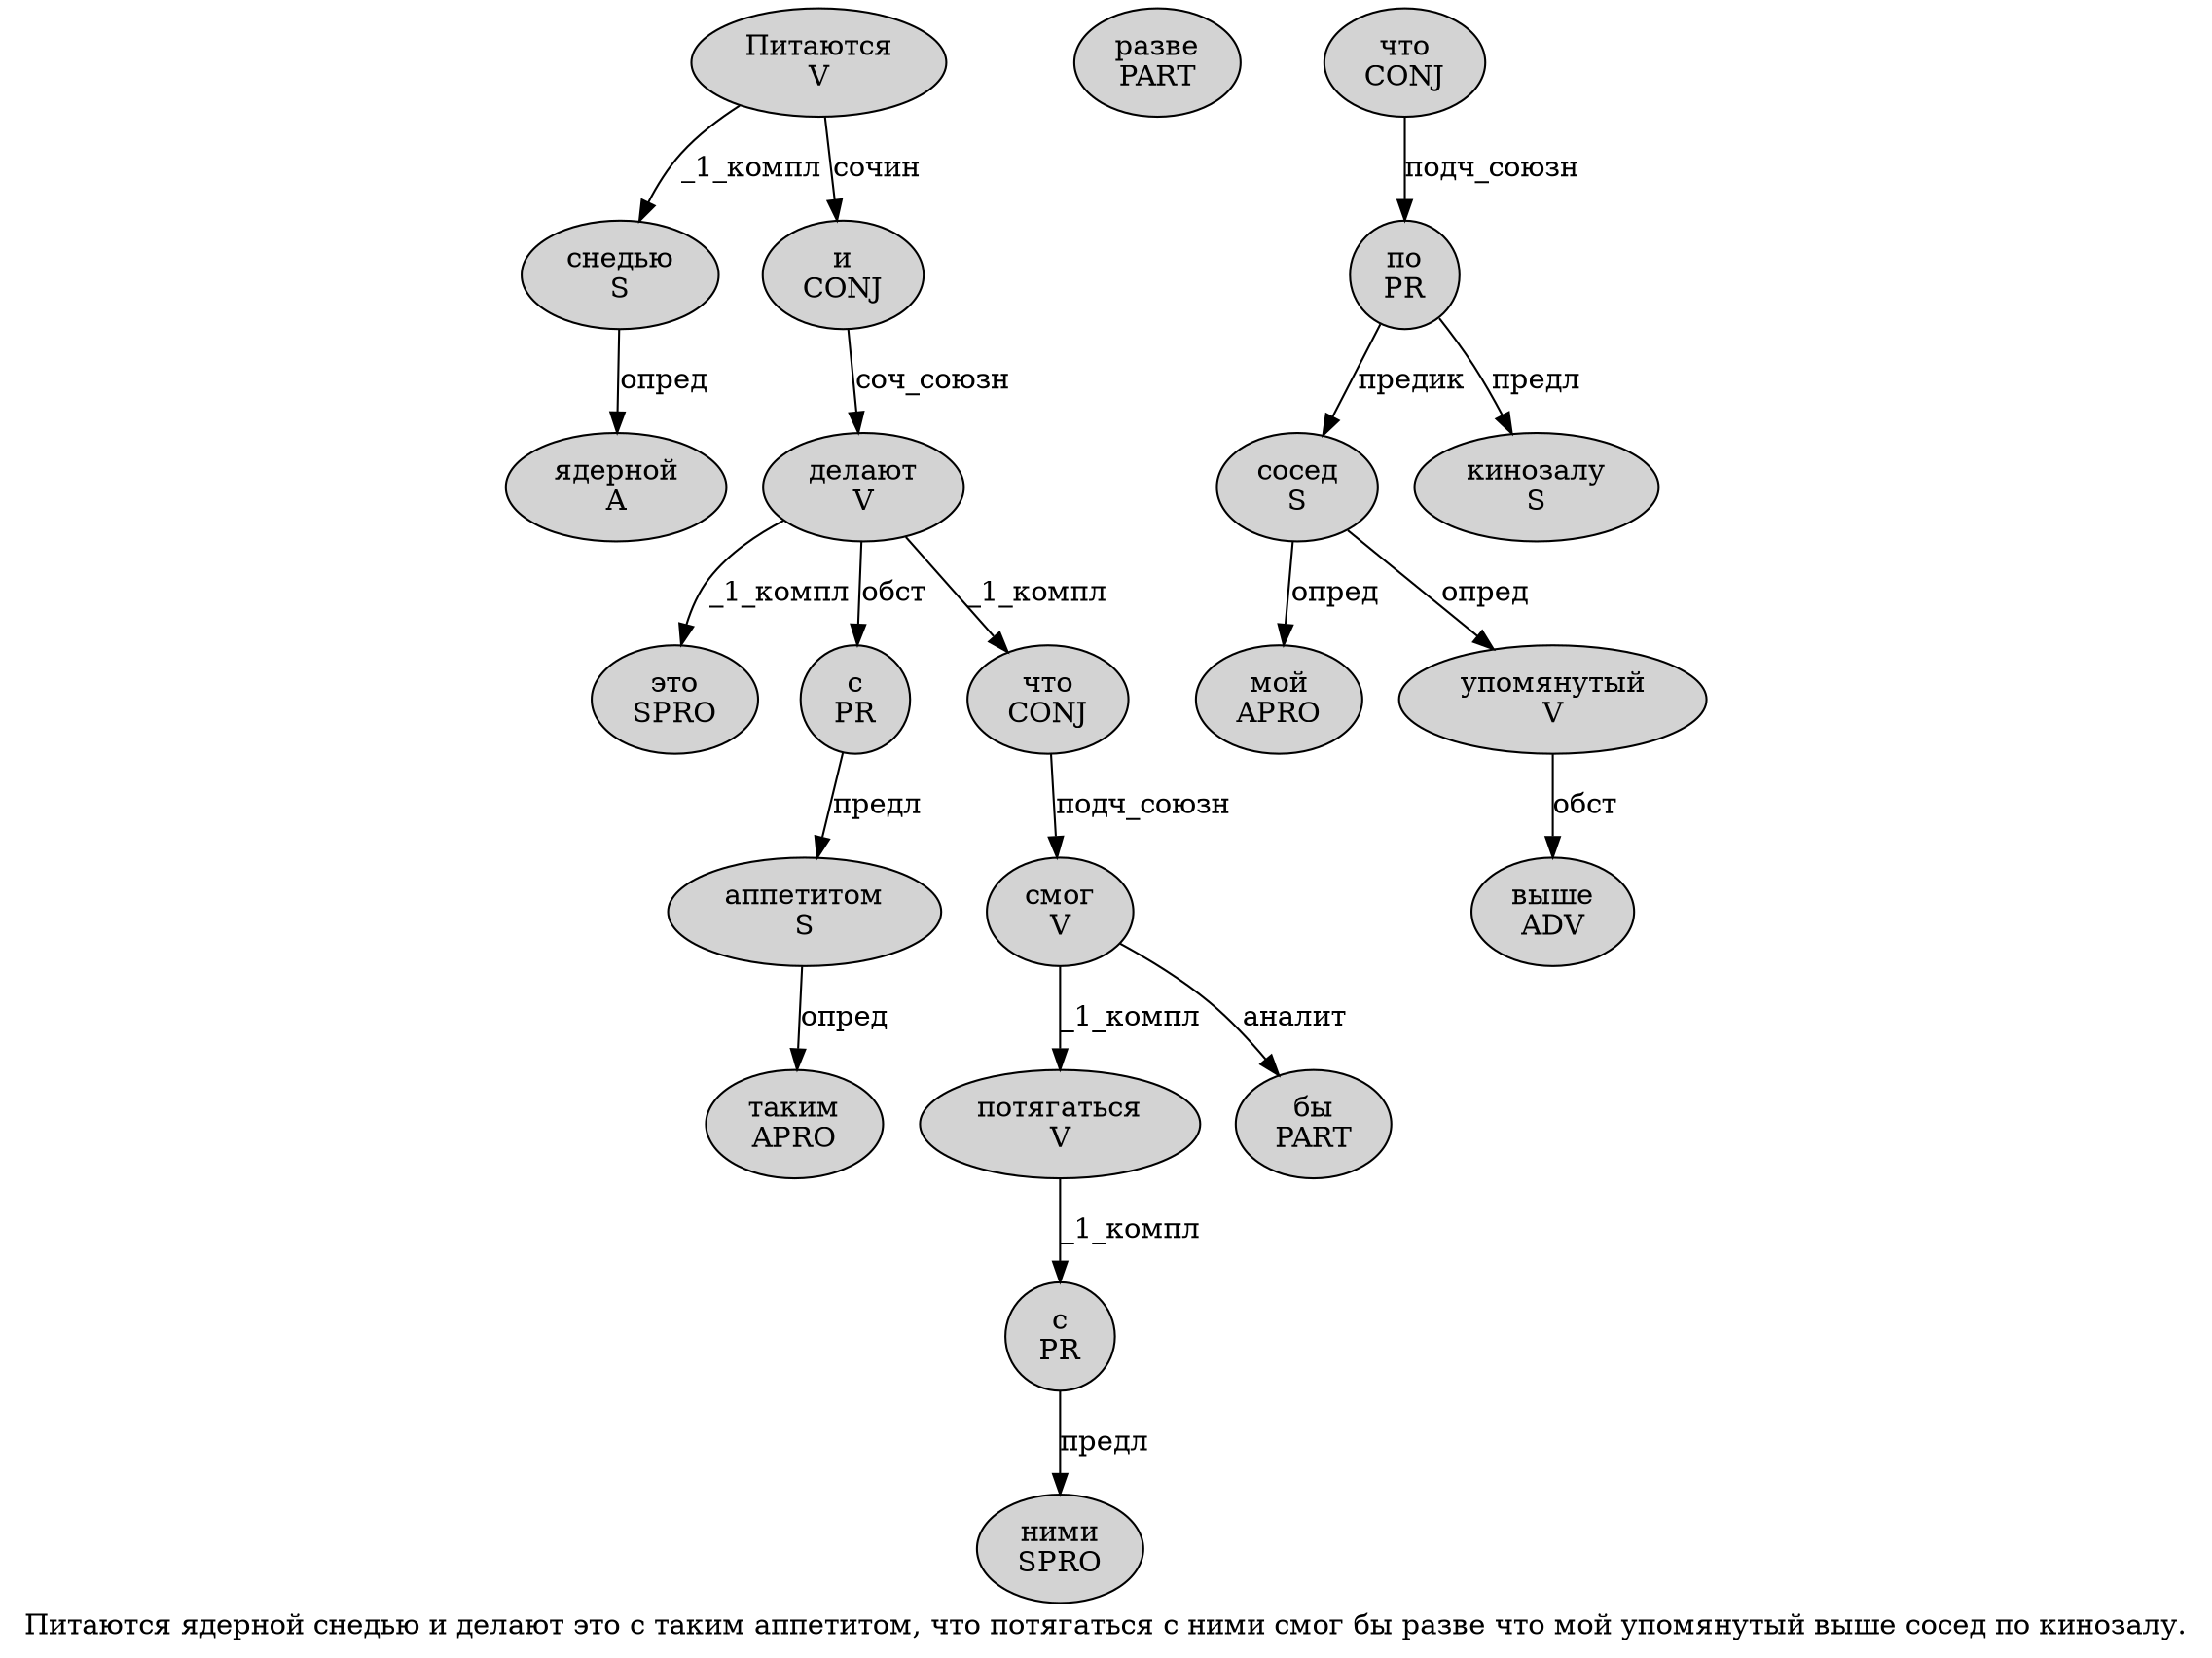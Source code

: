 digraph SENTENCE_4973 {
	graph [label="Питаются ядерной снедью и делают это с таким аппетитом, что потягаться с ними смог бы разве что мой упомянутый выше сосед по кинозалу."]
	node [style=filled]
		0 [label="Питаются
V" color="" fillcolor=lightgray penwidth=1 shape=ellipse]
		1 [label="ядерной
A" color="" fillcolor=lightgray penwidth=1 shape=ellipse]
		2 [label="снедью
S" color="" fillcolor=lightgray penwidth=1 shape=ellipse]
		3 [label="и
CONJ" color="" fillcolor=lightgray penwidth=1 shape=ellipse]
		4 [label="делают
V" color="" fillcolor=lightgray penwidth=1 shape=ellipse]
		5 [label="это
SPRO" color="" fillcolor=lightgray penwidth=1 shape=ellipse]
		6 [label="с
PR" color="" fillcolor=lightgray penwidth=1 shape=ellipse]
		7 [label="таким
APRO" color="" fillcolor=lightgray penwidth=1 shape=ellipse]
		8 [label="аппетитом
S" color="" fillcolor=lightgray penwidth=1 shape=ellipse]
		10 [label="что
CONJ" color="" fillcolor=lightgray penwidth=1 shape=ellipse]
		11 [label="потягаться
V" color="" fillcolor=lightgray penwidth=1 shape=ellipse]
		12 [label="с
PR" color="" fillcolor=lightgray penwidth=1 shape=ellipse]
		13 [label="ними
SPRO" color="" fillcolor=lightgray penwidth=1 shape=ellipse]
		14 [label="смог
V" color="" fillcolor=lightgray penwidth=1 shape=ellipse]
		15 [label="бы
PART" color="" fillcolor=lightgray penwidth=1 shape=ellipse]
		16 [label="разве
PART" color="" fillcolor=lightgray penwidth=1 shape=ellipse]
		17 [label="что
CONJ" color="" fillcolor=lightgray penwidth=1 shape=ellipse]
		18 [label="мой
APRO" color="" fillcolor=lightgray penwidth=1 shape=ellipse]
		19 [label="упомянутый
V" color="" fillcolor=lightgray penwidth=1 shape=ellipse]
		20 [label="выше
ADV" color="" fillcolor=lightgray penwidth=1 shape=ellipse]
		21 [label="сосед
S" color="" fillcolor=lightgray penwidth=1 shape=ellipse]
		22 [label="по
PR" color="" fillcolor=lightgray penwidth=1 shape=ellipse]
		23 [label="кинозалу
S" color="" fillcolor=lightgray penwidth=1 shape=ellipse]
			3 -> 4 [label="соч_союзн"]
			17 -> 22 [label="подч_союзн"]
			2 -> 1 [label="опред"]
			19 -> 20 [label="обст"]
			8 -> 7 [label="опред"]
			0 -> 2 [label="_1_компл"]
			0 -> 3 [label="сочин"]
			14 -> 11 [label="_1_компл"]
			14 -> 15 [label="аналит"]
			21 -> 18 [label="опред"]
			21 -> 19 [label="опред"]
			10 -> 14 [label="подч_союзн"]
			12 -> 13 [label="предл"]
			6 -> 8 [label="предл"]
			22 -> 21 [label="предик"]
			22 -> 23 [label="предл"]
			4 -> 5 [label="_1_компл"]
			4 -> 6 [label="обст"]
			4 -> 10 [label="_1_компл"]
			11 -> 12 [label="_1_компл"]
}